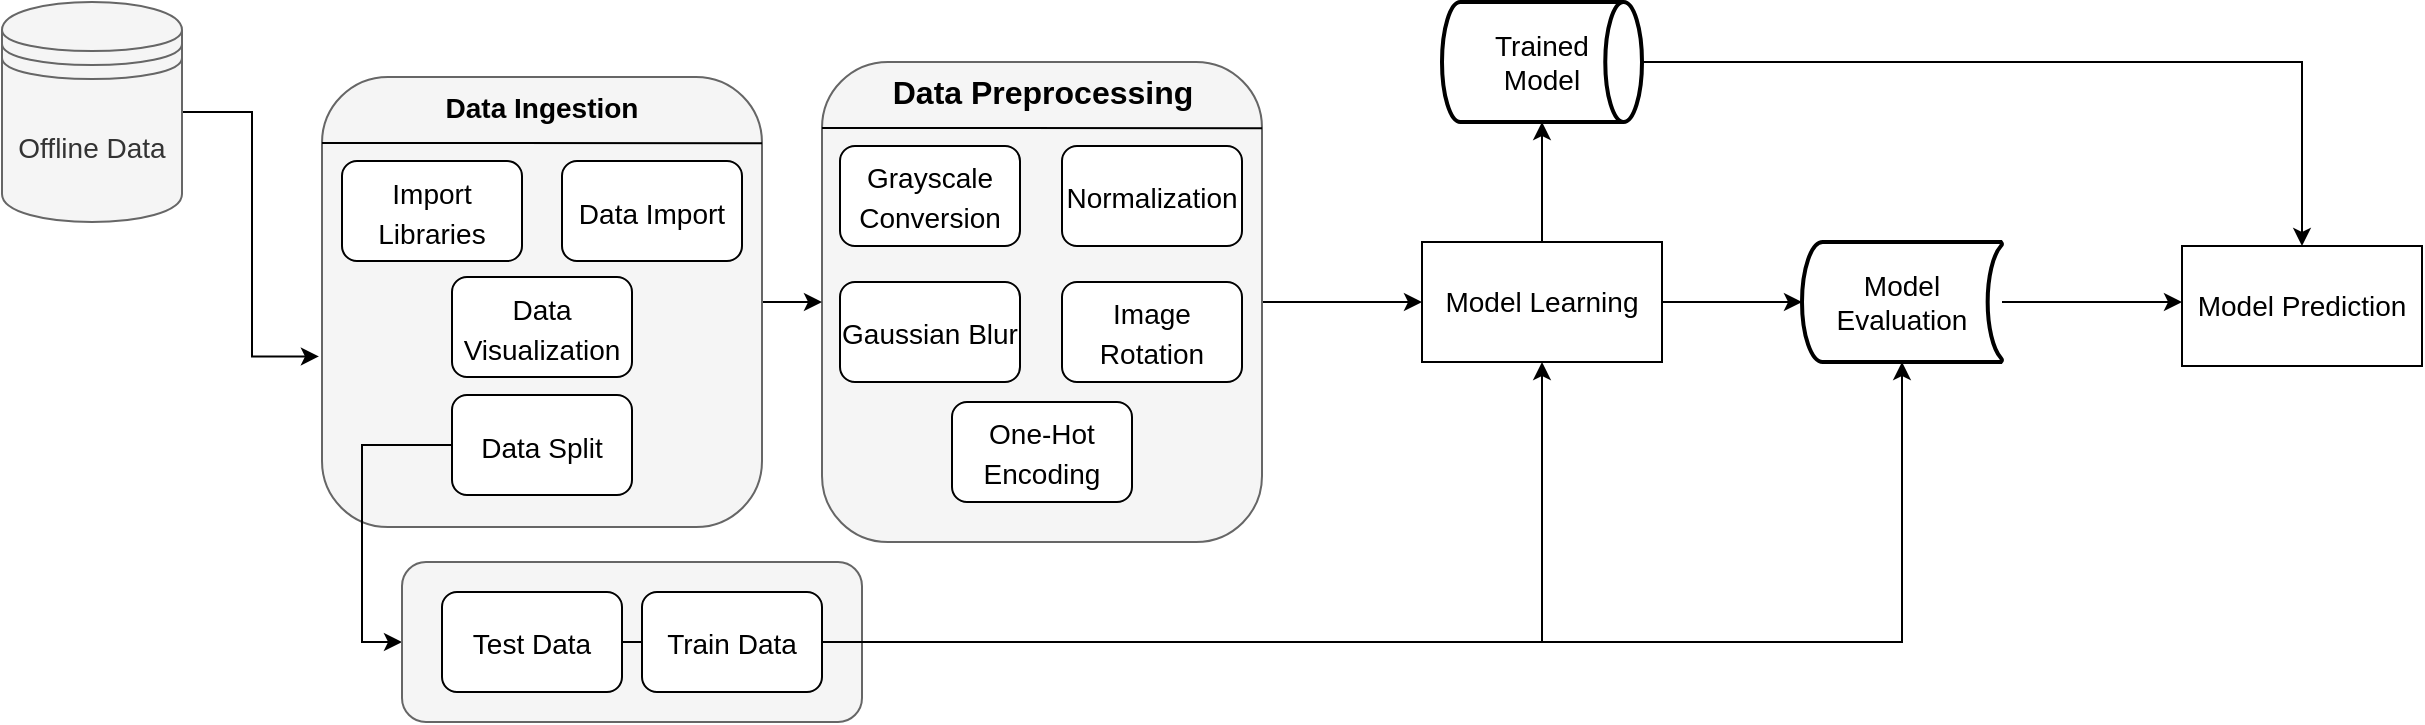 <mxfile version="16.2.4" type="device"><diagram id="jnqbsDQdTWgfUYgErZ2z" name="Page-1"><mxGraphModel dx="2204" dy="820" grid="1" gridSize="10" guides="1" tooltips="1" connect="1" arrows="1" fold="1" page="1" pageScale="1" pageWidth="827" pageHeight="1169" math="0" shadow="0"><root><mxCell id="0"/><mxCell id="1" parent="0"/><mxCell id="Y8u854Dsle2b5z3pwT1i-49" style="edgeStyle=orthogonalEdgeStyle;rounded=0;orthogonalLoop=1;jettySize=auto;html=1;entryX=-0.007;entryY=0.621;entryDx=0;entryDy=0;entryPerimeter=0;fontSize=14;" edge="1" parent="1" source="Y8u854Dsle2b5z3pwT1i-2" target="Y8u854Dsle2b5z3pwT1i-28"><mxGeometry relative="1" as="geometry"/></mxCell><mxCell id="Y8u854Dsle2b5z3pwT1i-2" value="&lt;font style=&quot;font-size: 14px&quot;&gt;Offline Data&lt;/font&gt;" style="shape=datastore;whiteSpace=wrap;html=1;fillColor=#f5f5f5;strokeColor=#666666;fontColor=#333333;" vertex="1" parent="1"><mxGeometry x="-150" y="130" width="90" height="110" as="geometry"/></mxCell><mxCell id="Y8u854Dsle2b5z3pwT1i-20" style="edgeStyle=orthogonalEdgeStyle;rounded=0;orthogonalLoop=1;jettySize=auto;html=1;fontSize=14;" edge="1" parent="1" source="Y8u854Dsle2b5z3pwT1i-5"><mxGeometry relative="1" as="geometry"><mxPoint x="560" y="280" as="targetPoint"/></mxGeometry></mxCell><mxCell id="Y8u854Dsle2b5z3pwT1i-5" value="" style="whiteSpace=wrap;html=1;rounded=1;fillColor=#f5f5f5;fontColor=#333333;strokeColor=#666666;" vertex="1" parent="1"><mxGeometry x="260" y="160" width="220" height="240" as="geometry"/></mxCell><mxCell id="Y8u854Dsle2b5z3pwT1i-7" value="" style="endArrow=none;html=1;rounded=0;entryX=1;entryY=0.138;entryDx=0;entryDy=0;entryPerimeter=0;" edge="1" parent="1" target="Y8u854Dsle2b5z3pwT1i-5"><mxGeometry width="50" height="50" relative="1" as="geometry"><mxPoint x="260" y="193" as="sourcePoint"/><mxPoint x="410" y="240" as="targetPoint"/></mxGeometry></mxCell><mxCell id="Y8u854Dsle2b5z3pwT1i-10" value="&lt;font style=&quot;font-size: 16px&quot;&gt;&lt;b&gt;Data Preprocessing&lt;/b&gt;&lt;/font&gt;" style="text;html=1;strokeColor=none;fillColor=none;align=center;verticalAlign=middle;whiteSpace=wrap;rounded=0;" vertex="1" parent="1"><mxGeometry x="288.75" y="160" width="162.5" height="30" as="geometry"/></mxCell><mxCell id="Y8u854Dsle2b5z3pwT1i-11" value="&lt;font style=&quot;font-size: 14px&quot;&gt;Grayscale Conversion&lt;/font&gt;" style="rounded=1;whiteSpace=wrap;html=1;fontSize=16;" vertex="1" parent="1"><mxGeometry x="269" y="202" width="90" height="50" as="geometry"/></mxCell><mxCell id="Y8u854Dsle2b5z3pwT1i-14" value="&lt;font style=&quot;font-size: 14px&quot;&gt;Normalization&lt;/font&gt;" style="rounded=1;whiteSpace=wrap;html=1;fontSize=16;" vertex="1" parent="1"><mxGeometry x="380" y="202" width="90" height="50" as="geometry"/></mxCell><mxCell id="Y8u854Dsle2b5z3pwT1i-15" value="&lt;font style=&quot;font-size: 14px&quot;&gt;Gaussian Blur&lt;/font&gt;" style="rounded=1;whiteSpace=wrap;html=1;fontSize=16;" vertex="1" parent="1"><mxGeometry x="269" y="270" width="90" height="50" as="geometry"/></mxCell><mxCell id="Y8u854Dsle2b5z3pwT1i-16" value="&lt;font style=&quot;font-size: 14px&quot;&gt;Image Rotation&lt;/font&gt;" style="rounded=1;whiteSpace=wrap;html=1;fontSize=16;" vertex="1" parent="1"><mxGeometry x="380" y="270" width="90" height="50" as="geometry"/></mxCell><mxCell id="Y8u854Dsle2b5z3pwT1i-17" value="&lt;font style=&quot;font-size: 14px&quot;&gt;One-Hot Encoding&lt;/font&gt;" style="rounded=1;whiteSpace=wrap;html=1;fontSize=16;" vertex="1" parent="1"><mxGeometry x="325" y="330" width="90" height="50" as="geometry"/></mxCell><mxCell id="Y8u854Dsle2b5z3pwT1i-23" style="edgeStyle=orthogonalEdgeStyle;rounded=0;orthogonalLoop=1;jettySize=auto;html=1;fontSize=14;" edge="1" parent="1" source="Y8u854Dsle2b5z3pwT1i-22"><mxGeometry relative="1" as="geometry"><mxPoint x="750" y="280" as="targetPoint"/></mxGeometry></mxCell><mxCell id="Y8u854Dsle2b5z3pwT1i-51" style="edgeStyle=orthogonalEdgeStyle;rounded=0;orthogonalLoop=1;jettySize=auto;html=1;fontSize=14;" edge="1" parent="1" source="Y8u854Dsle2b5z3pwT1i-22"><mxGeometry relative="1" as="geometry"><mxPoint x="620" y="190.0" as="targetPoint"/></mxGeometry></mxCell><mxCell id="Y8u854Dsle2b5z3pwT1i-22" value="Model Learning" style="rounded=0;whiteSpace=wrap;html=1;fontSize=14;" vertex="1" parent="1"><mxGeometry x="560" y="250" width="120" height="60" as="geometry"/></mxCell><mxCell id="Y8u854Dsle2b5z3pwT1i-43" style="edgeStyle=orthogonalEdgeStyle;rounded=0;orthogonalLoop=1;jettySize=auto;html=1;fontSize=14;" edge="1" parent="1" source="Y8u854Dsle2b5z3pwT1i-26"><mxGeometry relative="1" as="geometry"><mxPoint x="940" y="280" as="targetPoint"/></mxGeometry></mxCell><mxCell id="Y8u854Dsle2b5z3pwT1i-26" value="Model Evaluation" style="strokeWidth=2;html=1;shape=mxgraph.flowchart.stored_data;whiteSpace=wrap;fontSize=14;" vertex="1" parent="1"><mxGeometry x="750" y="250" width="100" height="60" as="geometry"/></mxCell><mxCell id="Y8u854Dsle2b5z3pwT1i-50" style="edgeStyle=orthogonalEdgeStyle;rounded=0;orthogonalLoop=1;jettySize=auto;html=1;exitX=1;exitY=0.5;exitDx=0;exitDy=0;entryX=0;entryY=0.5;entryDx=0;entryDy=0;fontSize=14;" edge="1" parent="1" source="Y8u854Dsle2b5z3pwT1i-28" target="Y8u854Dsle2b5z3pwT1i-5"><mxGeometry relative="1" as="geometry"/></mxCell><mxCell id="Y8u854Dsle2b5z3pwT1i-28" value="" style="whiteSpace=wrap;html=1;rounded=1;fillColor=#f5f5f5;fontColor=#333333;strokeColor=#666666;" vertex="1" parent="1"><mxGeometry x="10" y="167.5" width="220" height="225" as="geometry"/></mxCell><mxCell id="Y8u854Dsle2b5z3pwT1i-30" value="" style="endArrow=none;html=1;rounded=0;entryX=1;entryY=0.138;entryDx=0;entryDy=0;entryPerimeter=0;" edge="1" parent="1"><mxGeometry width="50" height="50" relative="1" as="geometry"><mxPoint x="10" y="200.5" as="sourcePoint"/><mxPoint x="230" y="200.62" as="targetPoint"/></mxGeometry></mxCell><mxCell id="Y8u854Dsle2b5z3pwT1i-31" value="&lt;b&gt;Data Ingestion&lt;/b&gt;" style="text;html=1;strokeColor=none;fillColor=none;align=center;verticalAlign=middle;whiteSpace=wrap;rounded=0;fontSize=14;" vertex="1" parent="1"><mxGeometry x="70" y="167.5" width="100" height="30" as="geometry"/></mxCell><mxCell id="Y8u854Dsle2b5z3pwT1i-32" value="&lt;font style=&quot;font-size: 14px&quot;&gt;Import Libraries&lt;/font&gt;" style="rounded=1;whiteSpace=wrap;html=1;fontSize=16;" vertex="1" parent="1"><mxGeometry x="20" y="209.5" width="90" height="50" as="geometry"/></mxCell><mxCell id="Y8u854Dsle2b5z3pwT1i-33" value="&lt;font style=&quot;font-size: 14px&quot;&gt;Data Import&lt;/font&gt;" style="rounded=1;whiteSpace=wrap;html=1;fontSize=16;" vertex="1" parent="1"><mxGeometry x="130" y="209.5" width="90" height="50" as="geometry"/></mxCell><mxCell id="Y8u854Dsle2b5z3pwT1i-37" style="edgeStyle=orthogonalEdgeStyle;rounded=0;orthogonalLoop=1;jettySize=auto;html=1;fontSize=14;entryX=0;entryY=0.5;entryDx=0;entryDy=0;" edge="1" parent="1" source="Y8u854Dsle2b5z3pwT1i-34" target="Y8u854Dsle2b5z3pwT1i-38"><mxGeometry relative="1" as="geometry"><mxPoint x="30" y="450" as="targetPoint"/><Array as="points"><mxPoint x="30" y="352"/><mxPoint x="30" y="450"/></Array></mxGeometry></mxCell><mxCell id="Y8u854Dsle2b5z3pwT1i-34" value="&lt;font style=&quot;font-size: 14px&quot;&gt;Data Split&lt;/font&gt;" style="rounded=1;whiteSpace=wrap;html=1;fontSize=16;" vertex="1" parent="1"><mxGeometry x="75" y="326.5" width="90" height="50" as="geometry"/></mxCell><mxCell id="Y8u854Dsle2b5z3pwT1i-35" value="&lt;font style=&quot;font-size: 14px&quot;&gt;Data Visualization&lt;/font&gt;" style="rounded=1;whiteSpace=wrap;html=1;fontSize=16;" vertex="1" parent="1"><mxGeometry x="75" y="267.5" width="90" height="50" as="geometry"/></mxCell><mxCell id="Y8u854Dsle2b5z3pwT1i-38" value="" style="rounded=1;whiteSpace=wrap;html=1;fontSize=14;fillColor=#f5f5f5;fontColor=#333333;strokeColor=#666666;" vertex="1" parent="1"><mxGeometry x="50" y="410" width="230" height="80" as="geometry"/></mxCell><mxCell id="Y8u854Dsle2b5z3pwT1i-42" style="edgeStyle=orthogonalEdgeStyle;rounded=0;orthogonalLoop=1;jettySize=auto;html=1;fontSize=14;" edge="1" parent="1" source="Y8u854Dsle2b5z3pwT1i-39" target="Y8u854Dsle2b5z3pwT1i-26"><mxGeometry relative="1" as="geometry"/></mxCell><mxCell id="Y8u854Dsle2b5z3pwT1i-39" value="&lt;font style=&quot;font-size: 14px&quot;&gt;Test Data&lt;/font&gt;" style="rounded=1;whiteSpace=wrap;html=1;fontSize=16;" vertex="1" parent="1"><mxGeometry x="70" y="425" width="90" height="50" as="geometry"/></mxCell><mxCell id="Y8u854Dsle2b5z3pwT1i-41" style="edgeStyle=orthogonalEdgeStyle;rounded=0;orthogonalLoop=1;jettySize=auto;html=1;exitX=1;exitY=0.5;exitDx=0;exitDy=0;entryX=0.5;entryY=1;entryDx=0;entryDy=0;fontSize=14;" edge="1" parent="1" source="Y8u854Dsle2b5z3pwT1i-40" target="Y8u854Dsle2b5z3pwT1i-22"><mxGeometry relative="1" as="geometry"/></mxCell><mxCell id="Y8u854Dsle2b5z3pwT1i-40" value="&lt;font style=&quot;font-size: 14px&quot;&gt;Train Data&lt;/font&gt;" style="rounded=1;whiteSpace=wrap;html=1;fontSize=16;" vertex="1" parent="1"><mxGeometry x="170" y="425" width="90" height="50" as="geometry"/></mxCell><mxCell id="Y8u854Dsle2b5z3pwT1i-45" value="Model Prediction" style="rounded=0;whiteSpace=wrap;html=1;fontSize=14;" vertex="1" parent="1"><mxGeometry x="940" y="252" width="120" height="60" as="geometry"/></mxCell><mxCell id="Y8u854Dsle2b5z3pwT1i-54" style="edgeStyle=orthogonalEdgeStyle;rounded=0;orthogonalLoop=1;jettySize=auto;html=1;fontSize=14;" edge="1" parent="1" source="Y8u854Dsle2b5z3pwT1i-53" target="Y8u854Dsle2b5z3pwT1i-45"><mxGeometry relative="1" as="geometry"/></mxCell><mxCell id="Y8u854Dsle2b5z3pwT1i-53" value="Trained &lt;br&gt;Model" style="strokeWidth=2;html=1;shape=mxgraph.flowchart.direct_data;whiteSpace=wrap;fontSize=14;" vertex="1" parent="1"><mxGeometry x="570" y="130" width="100" height="60" as="geometry"/></mxCell></root></mxGraphModel></diagram></mxfile>